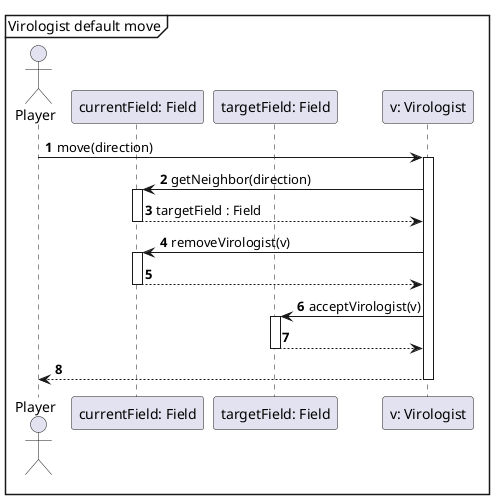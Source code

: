 @startuml
'https://plantuml.com/sequence-diagram

autonumber

mainframe Virologist default move

actor Player
participant "currentField: Field" as currentField
participant "targetField: Field" as targetField
participant "v: Virologist" as Virologist

Player -> Virologist: move(direction)
Activate Virologist

Virologist -> currentField: getNeighbor(direction)
Activate currentField
currentField --> Virologist: targetField : Field
Deactivate currentField

Virologist -> currentField: removeVirologist(v)
Activate currentField
currentField --> Virologist:
Deactivate currentField

Virologist -> targetField: acceptVirologist(v)
Activate targetField
targetField --> Virologist:
Deactivate targetField
Virologist --> Player:

Deactivate Virologist
@enduml